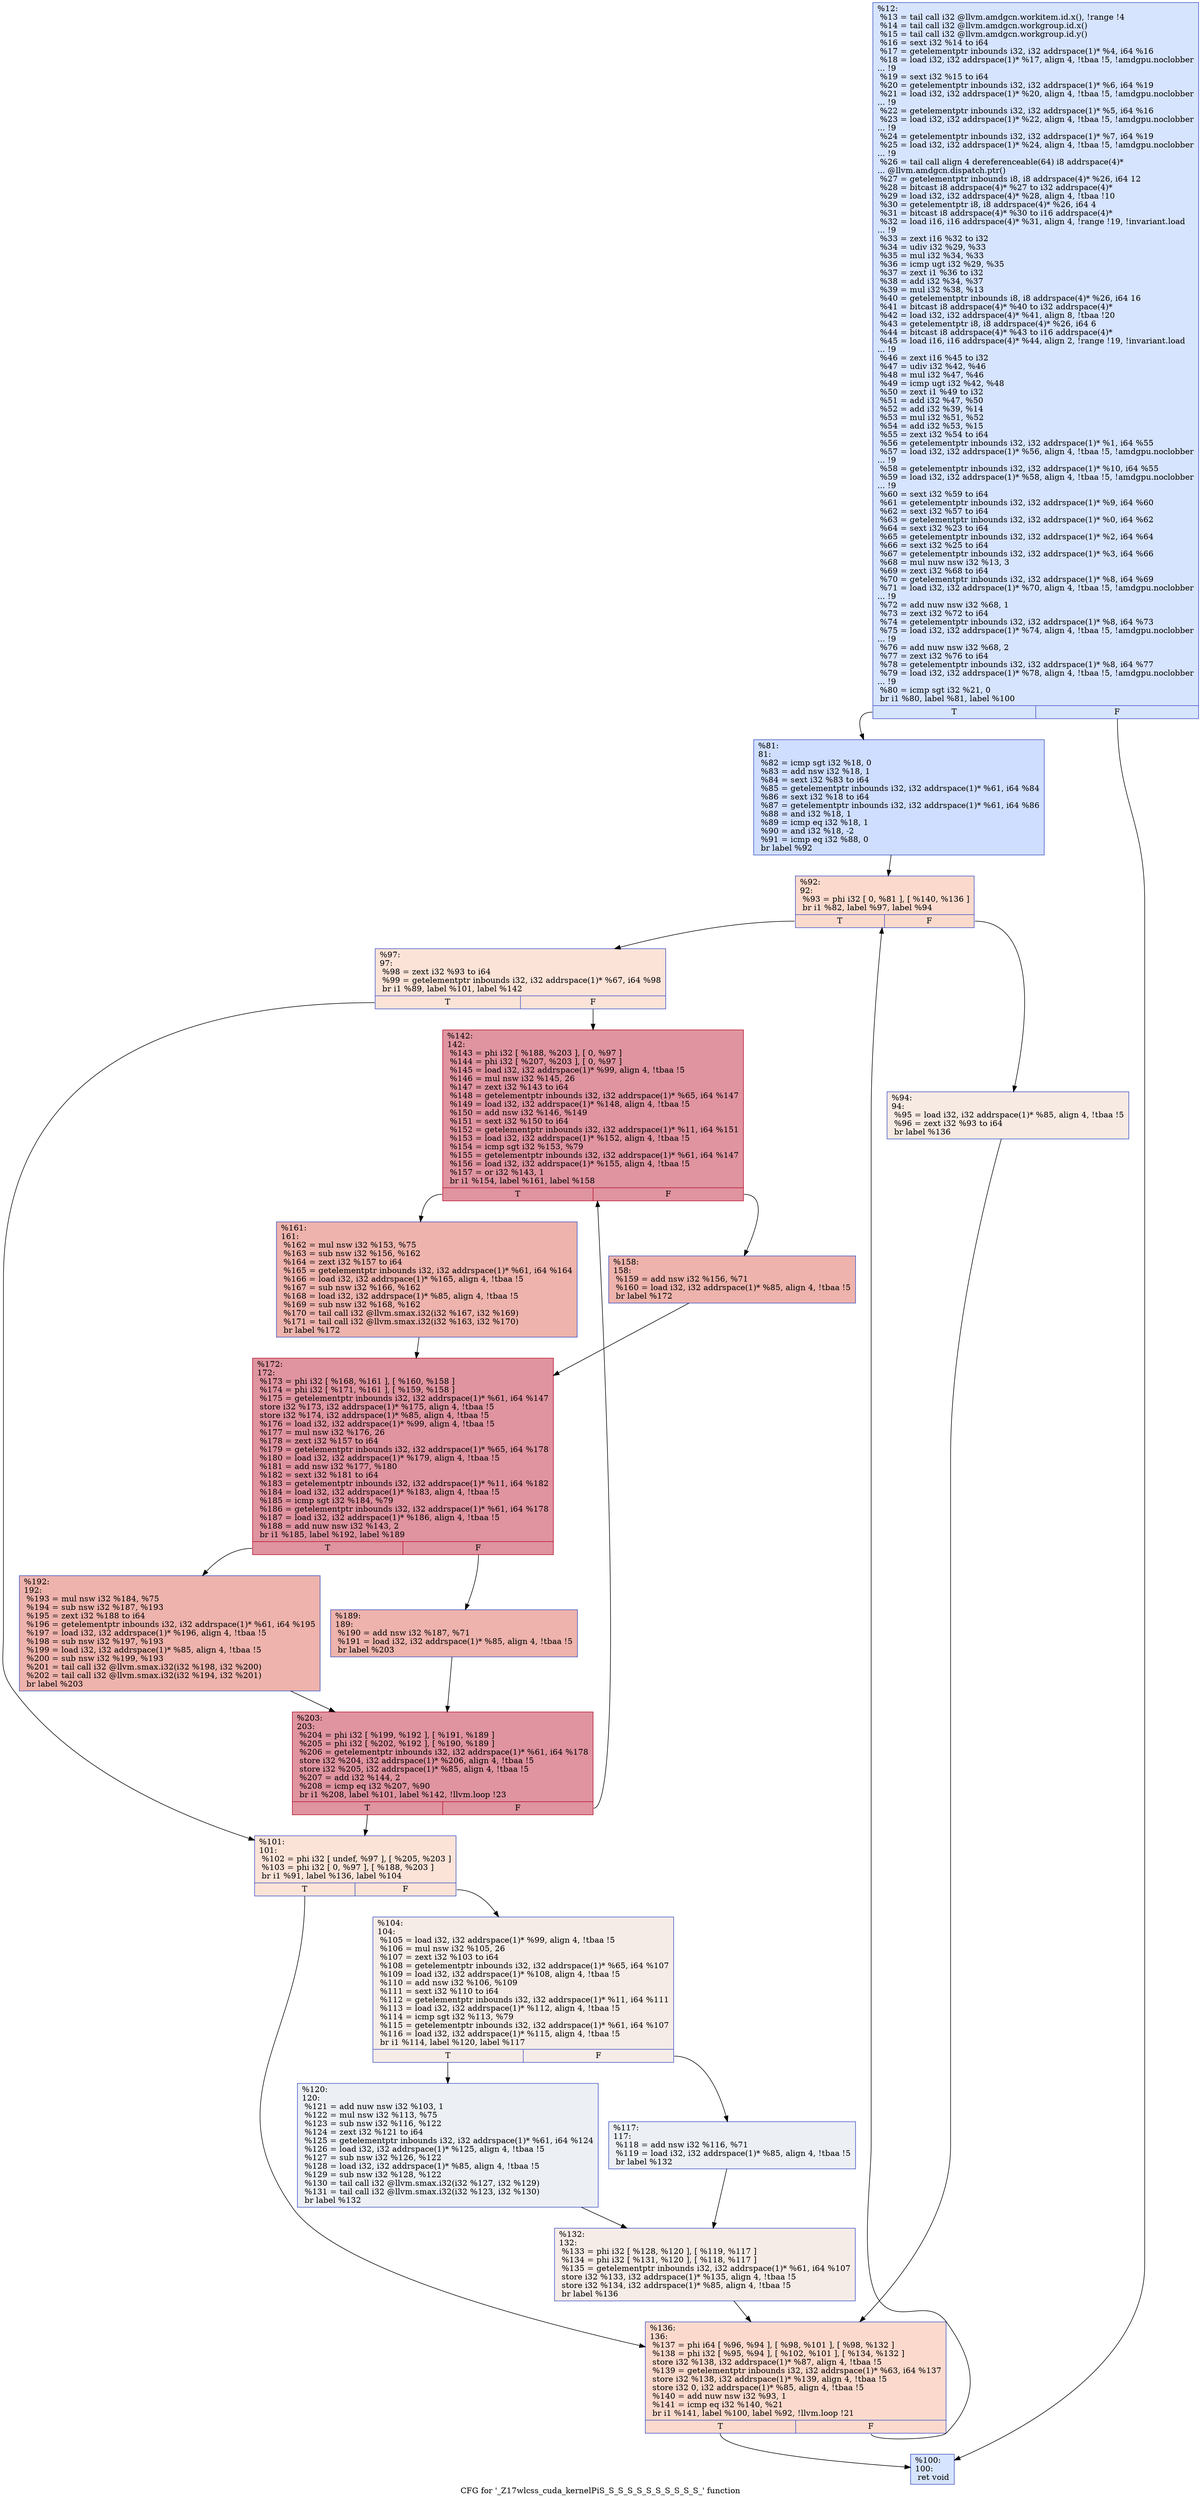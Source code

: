 digraph "CFG for '_Z17wlcss_cuda_kernelPiS_S_S_S_S_S_S_S_S_S_S_' function" {
	label="CFG for '_Z17wlcss_cuda_kernelPiS_S_S_S_S_S_S_S_S_S_S_' function";

	Node0x4b48170 [shape=record,color="#3d50c3ff", style=filled, fillcolor="#a5c3fe70",label="{%12:\l  %13 = tail call i32 @llvm.amdgcn.workitem.id.x(), !range !4\l  %14 = tail call i32 @llvm.amdgcn.workgroup.id.x()\l  %15 = tail call i32 @llvm.amdgcn.workgroup.id.y()\l  %16 = sext i32 %14 to i64\l  %17 = getelementptr inbounds i32, i32 addrspace(1)* %4, i64 %16\l  %18 = load i32, i32 addrspace(1)* %17, align 4, !tbaa !5, !amdgpu.noclobber\l... !9\l  %19 = sext i32 %15 to i64\l  %20 = getelementptr inbounds i32, i32 addrspace(1)* %6, i64 %19\l  %21 = load i32, i32 addrspace(1)* %20, align 4, !tbaa !5, !amdgpu.noclobber\l... !9\l  %22 = getelementptr inbounds i32, i32 addrspace(1)* %5, i64 %16\l  %23 = load i32, i32 addrspace(1)* %22, align 4, !tbaa !5, !amdgpu.noclobber\l... !9\l  %24 = getelementptr inbounds i32, i32 addrspace(1)* %7, i64 %19\l  %25 = load i32, i32 addrspace(1)* %24, align 4, !tbaa !5, !amdgpu.noclobber\l... !9\l  %26 = tail call align 4 dereferenceable(64) i8 addrspace(4)*\l... @llvm.amdgcn.dispatch.ptr()\l  %27 = getelementptr inbounds i8, i8 addrspace(4)* %26, i64 12\l  %28 = bitcast i8 addrspace(4)* %27 to i32 addrspace(4)*\l  %29 = load i32, i32 addrspace(4)* %28, align 4, !tbaa !10\l  %30 = getelementptr i8, i8 addrspace(4)* %26, i64 4\l  %31 = bitcast i8 addrspace(4)* %30 to i16 addrspace(4)*\l  %32 = load i16, i16 addrspace(4)* %31, align 4, !range !19, !invariant.load\l... !9\l  %33 = zext i16 %32 to i32\l  %34 = udiv i32 %29, %33\l  %35 = mul i32 %34, %33\l  %36 = icmp ugt i32 %29, %35\l  %37 = zext i1 %36 to i32\l  %38 = add i32 %34, %37\l  %39 = mul i32 %38, %13\l  %40 = getelementptr inbounds i8, i8 addrspace(4)* %26, i64 16\l  %41 = bitcast i8 addrspace(4)* %40 to i32 addrspace(4)*\l  %42 = load i32, i32 addrspace(4)* %41, align 8, !tbaa !20\l  %43 = getelementptr i8, i8 addrspace(4)* %26, i64 6\l  %44 = bitcast i8 addrspace(4)* %43 to i16 addrspace(4)*\l  %45 = load i16, i16 addrspace(4)* %44, align 2, !range !19, !invariant.load\l... !9\l  %46 = zext i16 %45 to i32\l  %47 = udiv i32 %42, %46\l  %48 = mul i32 %47, %46\l  %49 = icmp ugt i32 %42, %48\l  %50 = zext i1 %49 to i32\l  %51 = add i32 %47, %50\l  %52 = add i32 %39, %14\l  %53 = mul i32 %51, %52\l  %54 = add i32 %53, %15\l  %55 = zext i32 %54 to i64\l  %56 = getelementptr inbounds i32, i32 addrspace(1)* %1, i64 %55\l  %57 = load i32, i32 addrspace(1)* %56, align 4, !tbaa !5, !amdgpu.noclobber\l... !9\l  %58 = getelementptr inbounds i32, i32 addrspace(1)* %10, i64 %55\l  %59 = load i32, i32 addrspace(1)* %58, align 4, !tbaa !5, !amdgpu.noclobber\l... !9\l  %60 = sext i32 %59 to i64\l  %61 = getelementptr inbounds i32, i32 addrspace(1)* %9, i64 %60\l  %62 = sext i32 %57 to i64\l  %63 = getelementptr inbounds i32, i32 addrspace(1)* %0, i64 %62\l  %64 = sext i32 %23 to i64\l  %65 = getelementptr inbounds i32, i32 addrspace(1)* %2, i64 %64\l  %66 = sext i32 %25 to i64\l  %67 = getelementptr inbounds i32, i32 addrspace(1)* %3, i64 %66\l  %68 = mul nuw nsw i32 %13, 3\l  %69 = zext i32 %68 to i64\l  %70 = getelementptr inbounds i32, i32 addrspace(1)* %8, i64 %69\l  %71 = load i32, i32 addrspace(1)* %70, align 4, !tbaa !5, !amdgpu.noclobber\l... !9\l  %72 = add nuw nsw i32 %68, 1\l  %73 = zext i32 %72 to i64\l  %74 = getelementptr inbounds i32, i32 addrspace(1)* %8, i64 %73\l  %75 = load i32, i32 addrspace(1)* %74, align 4, !tbaa !5, !amdgpu.noclobber\l... !9\l  %76 = add nuw nsw i32 %68, 2\l  %77 = zext i32 %76 to i64\l  %78 = getelementptr inbounds i32, i32 addrspace(1)* %8, i64 %77\l  %79 = load i32, i32 addrspace(1)* %78, align 4, !tbaa !5, !amdgpu.noclobber\l... !9\l  %80 = icmp sgt i32 %21, 0\l  br i1 %80, label %81, label %100\l|{<s0>T|<s1>F}}"];
	Node0x4b48170:s0 -> Node0x4b4e9a0;
	Node0x4b48170:s1 -> Node0x4b4ea30;
	Node0x4b4e9a0 [shape=record,color="#3d50c3ff", style=filled, fillcolor="#93b5fe70",label="{%81:\l81:                                               \l  %82 = icmp sgt i32 %18, 0\l  %83 = add nsw i32 %18, 1\l  %84 = sext i32 %83 to i64\l  %85 = getelementptr inbounds i32, i32 addrspace(1)* %61, i64 %84\l  %86 = sext i32 %18 to i64\l  %87 = getelementptr inbounds i32, i32 addrspace(1)* %61, i64 %86\l  %88 = and i32 %18, 1\l  %89 = icmp eq i32 %18, 1\l  %90 = and i32 %18, -2\l  %91 = icmp eq i32 %88, 0\l  br label %92\l}"];
	Node0x4b4e9a0 -> Node0x4b4f120;
	Node0x4b4f120 [shape=record,color="#3d50c3ff", style=filled, fillcolor="#f7ac8e70",label="{%92:\l92:                                               \l  %93 = phi i32 [ 0, %81 ], [ %140, %136 ]\l  br i1 %82, label %97, label %94\l|{<s0>T|<s1>F}}"];
	Node0x4b4f120:s0 -> Node0x4b4f350;
	Node0x4b4f120:s1 -> Node0x4b4f3e0;
	Node0x4b4f3e0 [shape=record,color="#3d50c3ff", style=filled, fillcolor="#eed0c070",label="{%94:\l94:                                               \l  %95 = load i32, i32 addrspace(1)* %85, align 4, !tbaa !5\l  %96 = zext i32 %93 to i64\l  br label %136\l}"];
	Node0x4b4f3e0 -> Node0x4b4f210;
	Node0x4b4f350 [shape=record,color="#3d50c3ff", style=filled, fillcolor="#f6bfa670",label="{%97:\l97:                                               \l  %98 = zext i32 %93 to i64\l  %99 = getelementptr inbounds i32, i32 addrspace(1)* %67, i64 %98\l  br i1 %89, label %101, label %142\l|{<s0>T|<s1>F}}"];
	Node0x4b4f350:s0 -> Node0x4b4f7b0;
	Node0x4b4f350:s1 -> Node0x4b4f800;
	Node0x4b4ea30 [shape=record,color="#3d50c3ff", style=filled, fillcolor="#a5c3fe70",label="{%100:\l100:                                              \l  ret void\l}"];
	Node0x4b4f7b0 [shape=record,color="#3d50c3ff", style=filled, fillcolor="#f6bfa670",label="{%101:\l101:                                              \l  %102 = phi i32 [ undef, %97 ], [ %205, %203 ]\l  %103 = phi i32 [ 0, %97 ], [ %188, %203 ]\l  br i1 %91, label %136, label %104\l|{<s0>T|<s1>F}}"];
	Node0x4b4f7b0:s0 -> Node0x4b4f210;
	Node0x4b4f7b0:s1 -> Node0x4b4ff80;
	Node0x4b4ff80 [shape=record,color="#3d50c3ff", style=filled, fillcolor="#ead5c970",label="{%104:\l104:                                              \l  %105 = load i32, i32 addrspace(1)* %99, align 4, !tbaa !5\l  %106 = mul nsw i32 %105, 26\l  %107 = zext i32 %103 to i64\l  %108 = getelementptr inbounds i32, i32 addrspace(1)* %65, i64 %107\l  %109 = load i32, i32 addrspace(1)* %108, align 4, !tbaa !5\l  %110 = add nsw i32 %106, %109\l  %111 = sext i32 %110 to i64\l  %112 = getelementptr inbounds i32, i32 addrspace(1)* %11, i64 %111\l  %113 = load i32, i32 addrspace(1)* %112, align 4, !tbaa !5\l  %114 = icmp sgt i32 %113, %79\l  %115 = getelementptr inbounds i32, i32 addrspace(1)* %61, i64 %107\l  %116 = load i32, i32 addrspace(1)* %115, align 4, !tbaa !5\l  br i1 %114, label %120, label %117\l|{<s0>T|<s1>F}}"];
	Node0x4b4ff80:s0 -> Node0x4b50750;
	Node0x4b4ff80:s1 -> Node0x4b507a0;
	Node0x4b507a0 [shape=record,color="#3d50c3ff", style=filled, fillcolor="#d4dbe670",label="{%117:\l117:                                              \l  %118 = add nsw i32 %116, %71\l  %119 = load i32, i32 addrspace(1)* %85, align 4, !tbaa !5\l  br label %132\l}"];
	Node0x4b507a0 -> Node0x4b509e0;
	Node0x4b50750 [shape=record,color="#3d50c3ff", style=filled, fillcolor="#d4dbe670",label="{%120:\l120:                                              \l  %121 = add nuw nsw i32 %103, 1\l  %122 = mul nsw i32 %113, %75\l  %123 = sub nsw i32 %116, %122\l  %124 = zext i32 %121 to i64\l  %125 = getelementptr inbounds i32, i32 addrspace(1)* %61, i64 %124\l  %126 = load i32, i32 addrspace(1)* %125, align 4, !tbaa !5\l  %127 = sub nsw i32 %126, %122\l  %128 = load i32, i32 addrspace(1)* %85, align 4, !tbaa !5\l  %129 = sub nsw i32 %128, %122\l  %130 = tail call i32 @llvm.smax.i32(i32 %127, i32 %129)\l  %131 = tail call i32 @llvm.smax.i32(i32 %123, i32 %130)\l  br label %132\l}"];
	Node0x4b50750 -> Node0x4b509e0;
	Node0x4b509e0 [shape=record,color="#3d50c3ff", style=filled, fillcolor="#ead5c970",label="{%132:\l132:                                              \l  %133 = phi i32 [ %128, %120 ], [ %119, %117 ]\l  %134 = phi i32 [ %131, %120 ], [ %118, %117 ]\l  %135 = getelementptr inbounds i32, i32 addrspace(1)* %61, i64 %107\l  store i32 %133, i32 addrspace(1)* %135, align 4, !tbaa !5\l  store i32 %134, i32 addrspace(1)* %85, align 4, !tbaa !5\l  br label %136\l}"];
	Node0x4b509e0 -> Node0x4b4f210;
	Node0x4b4f210 [shape=record,color="#3d50c3ff", style=filled, fillcolor="#f7ac8e70",label="{%136:\l136:                                              \l  %137 = phi i64 [ %96, %94 ], [ %98, %101 ], [ %98, %132 ]\l  %138 = phi i32 [ %95, %94 ], [ %102, %101 ], [ %134, %132 ]\l  store i32 %138, i32 addrspace(1)* %87, align 4, !tbaa !5\l  %139 = getelementptr inbounds i32, i32 addrspace(1)* %63, i64 %137\l  store i32 %138, i32 addrspace(1)* %139, align 4, !tbaa !5\l  store i32 0, i32 addrspace(1)* %85, align 4, !tbaa !5\l  %140 = add nuw nsw i32 %93, 1\l  %141 = icmp eq i32 %140, %21\l  br i1 %141, label %100, label %92, !llvm.loop !21\l|{<s0>T|<s1>F}}"];
	Node0x4b4f210:s0 -> Node0x4b4ea30;
	Node0x4b4f210:s1 -> Node0x4b4f120;
	Node0x4b4f800 [shape=record,color="#b70d28ff", style=filled, fillcolor="#b70d2870",label="{%142:\l142:                                              \l  %143 = phi i32 [ %188, %203 ], [ 0, %97 ]\l  %144 = phi i32 [ %207, %203 ], [ 0, %97 ]\l  %145 = load i32, i32 addrspace(1)* %99, align 4, !tbaa !5\l  %146 = mul nsw i32 %145, 26\l  %147 = zext i32 %143 to i64\l  %148 = getelementptr inbounds i32, i32 addrspace(1)* %65, i64 %147\l  %149 = load i32, i32 addrspace(1)* %148, align 4, !tbaa !5\l  %150 = add nsw i32 %146, %149\l  %151 = sext i32 %150 to i64\l  %152 = getelementptr inbounds i32, i32 addrspace(1)* %11, i64 %151\l  %153 = load i32, i32 addrspace(1)* %152, align 4, !tbaa !5\l  %154 = icmp sgt i32 %153, %79\l  %155 = getelementptr inbounds i32, i32 addrspace(1)* %61, i64 %147\l  %156 = load i32, i32 addrspace(1)* %155, align 4, !tbaa !5\l  %157 = or i32 %143, 1\l  br i1 %154, label %161, label %158\l|{<s0>T|<s1>F}}"];
	Node0x4b4f800:s0 -> Node0x4b528d0;
	Node0x4b4f800:s1 -> Node0x4b52960;
	Node0x4b52960 [shape=record,color="#3d50c3ff", style=filled, fillcolor="#d6524470",label="{%158:\l158:                                              \l  %159 = add nsw i32 %156, %71\l  %160 = load i32, i32 addrspace(1)* %85, align 4, !tbaa !5\l  br label %172\l}"];
	Node0x4b52960 -> Node0x4b52ba0;
	Node0x4b528d0 [shape=record,color="#3d50c3ff", style=filled, fillcolor="#d6524470",label="{%161:\l161:                                              \l  %162 = mul nsw i32 %153, %75\l  %163 = sub nsw i32 %156, %162\l  %164 = zext i32 %157 to i64\l  %165 = getelementptr inbounds i32, i32 addrspace(1)* %61, i64 %164\l  %166 = load i32, i32 addrspace(1)* %165, align 4, !tbaa !5\l  %167 = sub nsw i32 %166, %162\l  %168 = load i32, i32 addrspace(1)* %85, align 4, !tbaa !5\l  %169 = sub nsw i32 %168, %162\l  %170 = tail call i32 @llvm.smax.i32(i32 %167, i32 %169)\l  %171 = tail call i32 @llvm.smax.i32(i32 %163, i32 %170)\l  br label %172\l}"];
	Node0x4b528d0 -> Node0x4b52ba0;
	Node0x4b52ba0 [shape=record,color="#b70d28ff", style=filled, fillcolor="#b70d2870",label="{%172:\l172:                                              \l  %173 = phi i32 [ %168, %161 ], [ %160, %158 ]\l  %174 = phi i32 [ %171, %161 ], [ %159, %158 ]\l  %175 = getelementptr inbounds i32, i32 addrspace(1)* %61, i64 %147\l  store i32 %173, i32 addrspace(1)* %175, align 4, !tbaa !5\l  store i32 %174, i32 addrspace(1)* %85, align 4, !tbaa !5\l  %176 = load i32, i32 addrspace(1)* %99, align 4, !tbaa !5\l  %177 = mul nsw i32 %176, 26\l  %178 = zext i32 %157 to i64\l  %179 = getelementptr inbounds i32, i32 addrspace(1)* %65, i64 %178\l  %180 = load i32, i32 addrspace(1)* %179, align 4, !tbaa !5\l  %181 = add nsw i32 %177, %180\l  %182 = sext i32 %181 to i64\l  %183 = getelementptr inbounds i32, i32 addrspace(1)* %11, i64 %182\l  %184 = load i32, i32 addrspace(1)* %183, align 4, !tbaa !5\l  %185 = icmp sgt i32 %184, %79\l  %186 = getelementptr inbounds i32, i32 addrspace(1)* %61, i64 %178\l  %187 = load i32, i32 addrspace(1)* %186, align 4, !tbaa !5\l  %188 = add nuw nsw i32 %143, 2\l  br i1 %185, label %192, label %189\l|{<s0>T|<s1>F}}"];
	Node0x4b52ba0:s0 -> Node0x4b53d00;
	Node0x4b52ba0:s1 -> Node0x4b53d50;
	Node0x4b53d50 [shape=record,color="#3d50c3ff", style=filled, fillcolor="#d6524470",label="{%189:\l189:                                              \l  %190 = add nsw i32 %187, %71\l  %191 = load i32, i32 addrspace(1)* %85, align 4, !tbaa !5\l  br label %203\l}"];
	Node0x4b53d50 -> Node0x4b4fd60;
	Node0x4b53d00 [shape=record,color="#3d50c3ff", style=filled, fillcolor="#d6524470",label="{%192:\l192:                                              \l  %193 = mul nsw i32 %184, %75\l  %194 = sub nsw i32 %187, %193\l  %195 = zext i32 %188 to i64\l  %196 = getelementptr inbounds i32, i32 addrspace(1)* %61, i64 %195\l  %197 = load i32, i32 addrspace(1)* %196, align 4, !tbaa !5\l  %198 = sub nsw i32 %197, %193\l  %199 = load i32, i32 addrspace(1)* %85, align 4, !tbaa !5\l  %200 = sub nsw i32 %199, %193\l  %201 = tail call i32 @llvm.smax.i32(i32 %198, i32 %200)\l  %202 = tail call i32 @llvm.smax.i32(i32 %194, i32 %201)\l  br label %203\l}"];
	Node0x4b53d00 -> Node0x4b4fd60;
	Node0x4b4fd60 [shape=record,color="#b70d28ff", style=filled, fillcolor="#b70d2870",label="{%203:\l203:                                              \l  %204 = phi i32 [ %199, %192 ], [ %191, %189 ]\l  %205 = phi i32 [ %202, %192 ], [ %190, %189 ]\l  %206 = getelementptr inbounds i32, i32 addrspace(1)* %61, i64 %178\l  store i32 %204, i32 addrspace(1)* %206, align 4, !tbaa !5\l  store i32 %205, i32 addrspace(1)* %85, align 4, !tbaa !5\l  %207 = add i32 %144, 2\l  %208 = icmp eq i32 %207, %90\l  br i1 %208, label %101, label %142, !llvm.loop !23\l|{<s0>T|<s1>F}}"];
	Node0x4b4fd60:s0 -> Node0x4b4f7b0;
	Node0x4b4fd60:s1 -> Node0x4b4f800;
}
